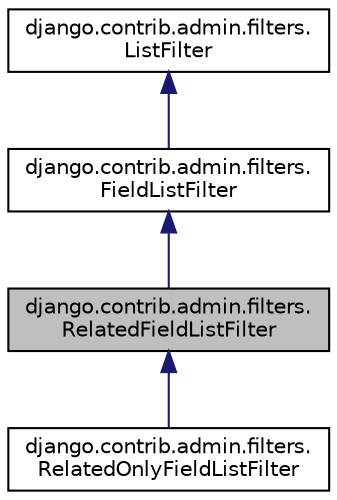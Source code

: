 digraph "django.contrib.admin.filters.RelatedFieldListFilter"
{
 // LATEX_PDF_SIZE
  edge [fontname="Helvetica",fontsize="10",labelfontname="Helvetica",labelfontsize="10"];
  node [fontname="Helvetica",fontsize="10",shape=record];
  Node1 [label="django.contrib.admin.filters.\lRelatedFieldListFilter",height=0.2,width=0.4,color="black", fillcolor="grey75", style="filled", fontcolor="black",tooltip=" "];
  Node2 -> Node1 [dir="back",color="midnightblue",fontsize="10",style="solid",fontname="Helvetica"];
  Node2 [label="django.contrib.admin.filters.\lFieldListFilter",height=0.2,width=0.4,color="black", fillcolor="white", style="filled",URL="$d1/d72/classdjango_1_1contrib_1_1admin_1_1filters_1_1_field_list_filter.html",tooltip=" "];
  Node3 -> Node2 [dir="back",color="midnightblue",fontsize="10",style="solid",fontname="Helvetica"];
  Node3 [label="django.contrib.admin.filters.\lListFilter",height=0.2,width=0.4,color="black", fillcolor="white", style="filled",URL="$da/ddb/classdjango_1_1contrib_1_1admin_1_1filters_1_1_list_filter.html",tooltip=" "];
  Node1 -> Node4 [dir="back",color="midnightblue",fontsize="10",style="solid",fontname="Helvetica"];
  Node4 [label="django.contrib.admin.filters.\lRelatedOnlyFieldListFilter",height=0.2,width=0.4,color="black", fillcolor="white", style="filled",URL="$d3/d39/classdjango_1_1contrib_1_1admin_1_1filters_1_1_related_only_field_list_filter.html",tooltip=" "];
}
